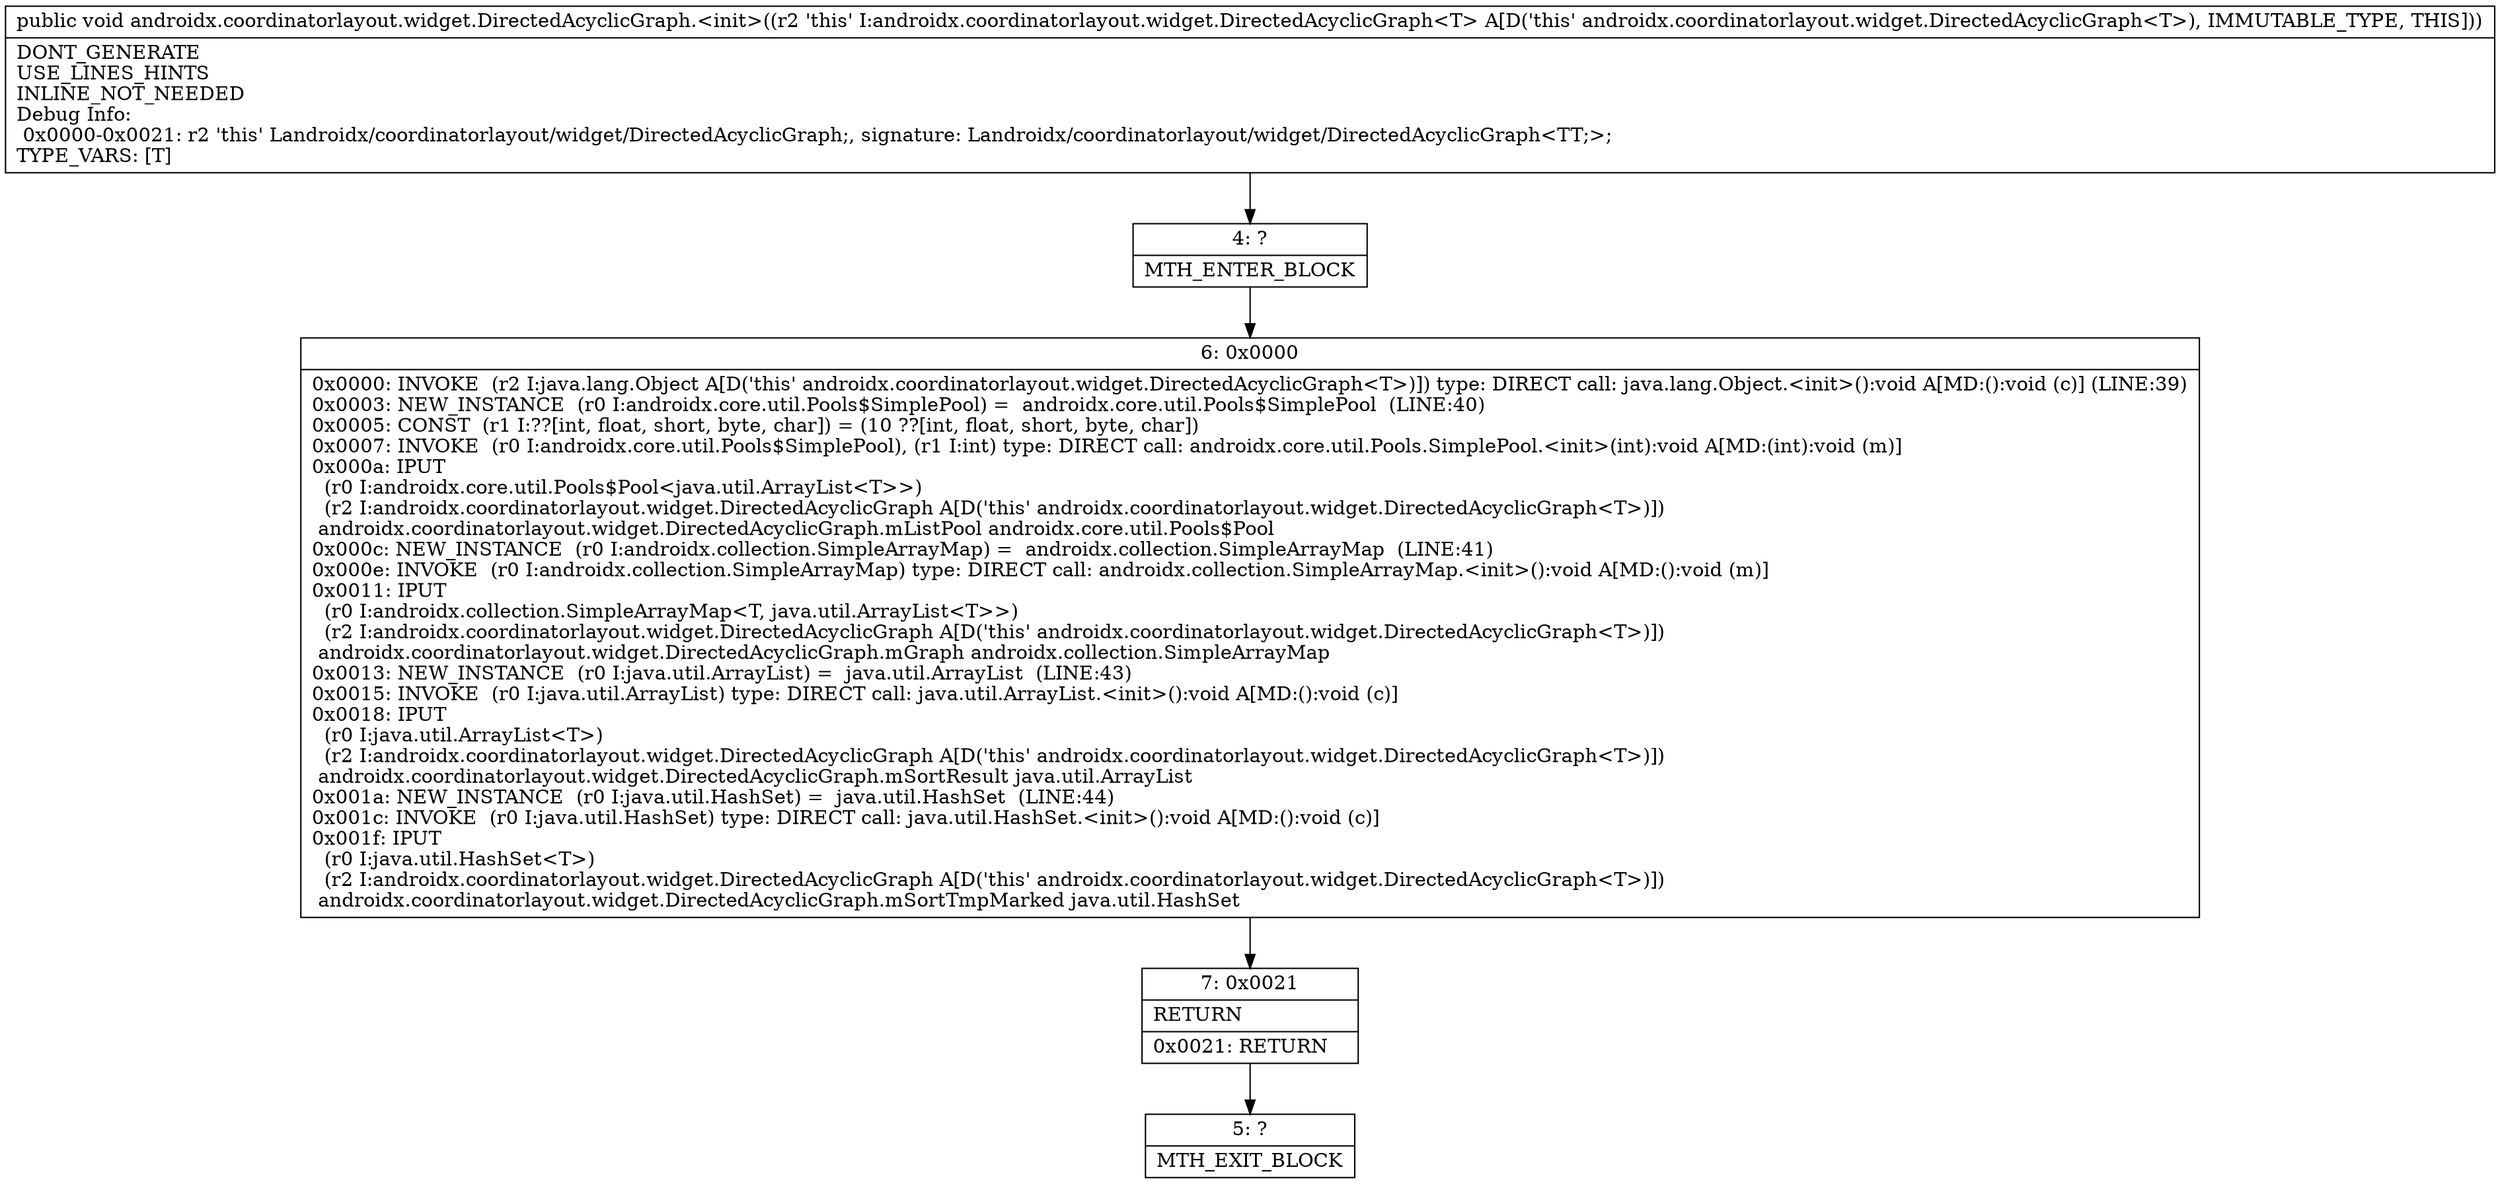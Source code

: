digraph "CFG forandroidx.coordinatorlayout.widget.DirectedAcyclicGraph.\<init\>()V" {
Node_4 [shape=record,label="{4\:\ ?|MTH_ENTER_BLOCK\l}"];
Node_6 [shape=record,label="{6\:\ 0x0000|0x0000: INVOKE  (r2 I:java.lang.Object A[D('this' androidx.coordinatorlayout.widget.DirectedAcyclicGraph\<T\>)]) type: DIRECT call: java.lang.Object.\<init\>():void A[MD:():void (c)] (LINE:39)\l0x0003: NEW_INSTANCE  (r0 I:androidx.core.util.Pools$SimplePool) =  androidx.core.util.Pools$SimplePool  (LINE:40)\l0x0005: CONST  (r1 I:??[int, float, short, byte, char]) = (10 ??[int, float, short, byte, char]) \l0x0007: INVOKE  (r0 I:androidx.core.util.Pools$SimplePool), (r1 I:int) type: DIRECT call: androidx.core.util.Pools.SimplePool.\<init\>(int):void A[MD:(int):void (m)]\l0x000a: IPUT  \l  (r0 I:androidx.core.util.Pools$Pool\<java.util.ArrayList\<T\>\>)\l  (r2 I:androidx.coordinatorlayout.widget.DirectedAcyclicGraph A[D('this' androidx.coordinatorlayout.widget.DirectedAcyclicGraph\<T\>)])\l androidx.coordinatorlayout.widget.DirectedAcyclicGraph.mListPool androidx.core.util.Pools$Pool \l0x000c: NEW_INSTANCE  (r0 I:androidx.collection.SimpleArrayMap) =  androidx.collection.SimpleArrayMap  (LINE:41)\l0x000e: INVOKE  (r0 I:androidx.collection.SimpleArrayMap) type: DIRECT call: androidx.collection.SimpleArrayMap.\<init\>():void A[MD:():void (m)]\l0x0011: IPUT  \l  (r0 I:androidx.collection.SimpleArrayMap\<T, java.util.ArrayList\<T\>\>)\l  (r2 I:androidx.coordinatorlayout.widget.DirectedAcyclicGraph A[D('this' androidx.coordinatorlayout.widget.DirectedAcyclicGraph\<T\>)])\l androidx.coordinatorlayout.widget.DirectedAcyclicGraph.mGraph androidx.collection.SimpleArrayMap \l0x0013: NEW_INSTANCE  (r0 I:java.util.ArrayList) =  java.util.ArrayList  (LINE:43)\l0x0015: INVOKE  (r0 I:java.util.ArrayList) type: DIRECT call: java.util.ArrayList.\<init\>():void A[MD:():void (c)]\l0x0018: IPUT  \l  (r0 I:java.util.ArrayList\<T\>)\l  (r2 I:androidx.coordinatorlayout.widget.DirectedAcyclicGraph A[D('this' androidx.coordinatorlayout.widget.DirectedAcyclicGraph\<T\>)])\l androidx.coordinatorlayout.widget.DirectedAcyclicGraph.mSortResult java.util.ArrayList \l0x001a: NEW_INSTANCE  (r0 I:java.util.HashSet) =  java.util.HashSet  (LINE:44)\l0x001c: INVOKE  (r0 I:java.util.HashSet) type: DIRECT call: java.util.HashSet.\<init\>():void A[MD:():void (c)]\l0x001f: IPUT  \l  (r0 I:java.util.HashSet\<T\>)\l  (r2 I:androidx.coordinatorlayout.widget.DirectedAcyclicGraph A[D('this' androidx.coordinatorlayout.widget.DirectedAcyclicGraph\<T\>)])\l androidx.coordinatorlayout.widget.DirectedAcyclicGraph.mSortTmpMarked java.util.HashSet \l}"];
Node_7 [shape=record,label="{7\:\ 0x0021|RETURN\l|0x0021: RETURN   \l}"];
Node_5 [shape=record,label="{5\:\ ?|MTH_EXIT_BLOCK\l}"];
MethodNode[shape=record,label="{public void androidx.coordinatorlayout.widget.DirectedAcyclicGraph.\<init\>((r2 'this' I:androidx.coordinatorlayout.widget.DirectedAcyclicGraph\<T\> A[D('this' androidx.coordinatorlayout.widget.DirectedAcyclicGraph\<T\>), IMMUTABLE_TYPE, THIS]))  | DONT_GENERATE\lUSE_LINES_HINTS\lINLINE_NOT_NEEDED\lDebug Info:\l  0x0000\-0x0021: r2 'this' Landroidx\/coordinatorlayout\/widget\/DirectedAcyclicGraph;, signature: Landroidx\/coordinatorlayout\/widget\/DirectedAcyclicGraph\<TT;\>;\lTYPE_VARS: [T]\l}"];
MethodNode -> Node_4;Node_4 -> Node_6;
Node_6 -> Node_7;
Node_7 -> Node_5;
}

